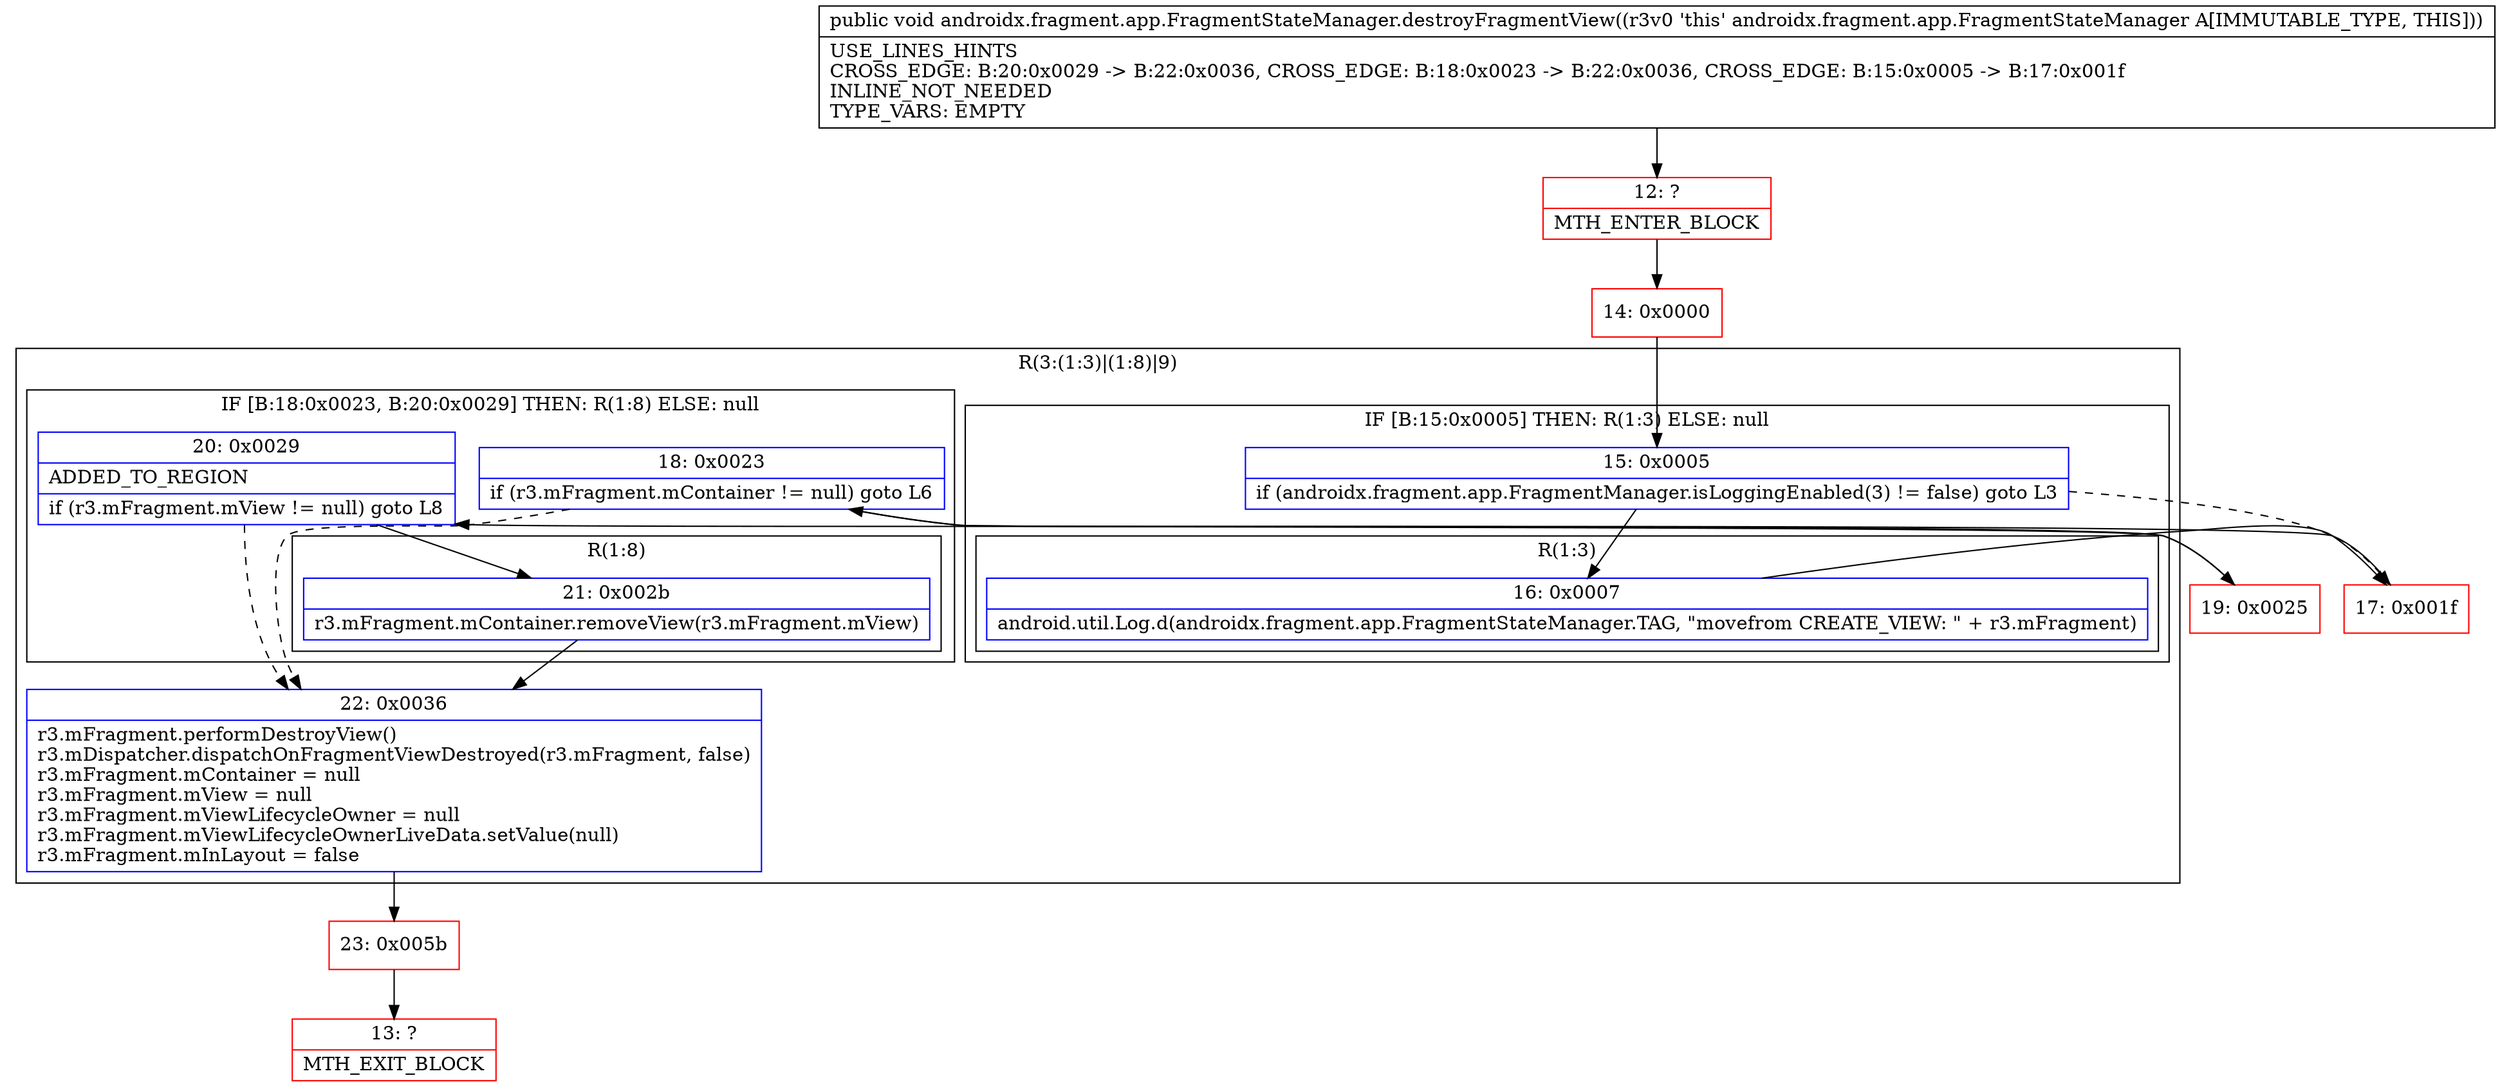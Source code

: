 digraph "CFG forandroidx.fragment.app.FragmentStateManager.destroyFragmentView()V" {
subgraph cluster_Region_1711455447 {
label = "R(3:(1:3)|(1:8)|9)";
node [shape=record,color=blue];
subgraph cluster_IfRegion_287926777 {
label = "IF [B:15:0x0005] THEN: R(1:3) ELSE: null";
node [shape=record,color=blue];
Node_15 [shape=record,label="{15\:\ 0x0005|if (androidx.fragment.app.FragmentManager.isLoggingEnabled(3) != false) goto L3\l}"];
subgraph cluster_Region_2119400826 {
label = "R(1:3)";
node [shape=record,color=blue];
Node_16 [shape=record,label="{16\:\ 0x0007|android.util.Log.d(androidx.fragment.app.FragmentStateManager.TAG, \"movefrom CREATE_VIEW: \" + r3.mFragment)\l}"];
}
}
subgraph cluster_IfRegion_2128862654 {
label = "IF [B:18:0x0023, B:20:0x0029] THEN: R(1:8) ELSE: null";
node [shape=record,color=blue];
Node_18 [shape=record,label="{18\:\ 0x0023|if (r3.mFragment.mContainer != null) goto L6\l}"];
Node_20 [shape=record,label="{20\:\ 0x0029|ADDED_TO_REGION\l|if (r3.mFragment.mView != null) goto L8\l}"];
subgraph cluster_Region_234103473 {
label = "R(1:8)";
node [shape=record,color=blue];
Node_21 [shape=record,label="{21\:\ 0x002b|r3.mFragment.mContainer.removeView(r3.mFragment.mView)\l}"];
}
}
Node_22 [shape=record,label="{22\:\ 0x0036|r3.mFragment.performDestroyView()\lr3.mDispatcher.dispatchOnFragmentViewDestroyed(r3.mFragment, false)\lr3.mFragment.mContainer = null\lr3.mFragment.mView = null\lr3.mFragment.mViewLifecycleOwner = null\lr3.mFragment.mViewLifecycleOwnerLiveData.setValue(null)\lr3.mFragment.mInLayout = false\l}"];
}
Node_12 [shape=record,color=red,label="{12\:\ ?|MTH_ENTER_BLOCK\l}"];
Node_14 [shape=record,color=red,label="{14\:\ 0x0000}"];
Node_17 [shape=record,color=red,label="{17\:\ 0x001f}"];
Node_19 [shape=record,color=red,label="{19\:\ 0x0025}"];
Node_23 [shape=record,color=red,label="{23\:\ 0x005b}"];
Node_13 [shape=record,color=red,label="{13\:\ ?|MTH_EXIT_BLOCK\l}"];
MethodNode[shape=record,label="{public void androidx.fragment.app.FragmentStateManager.destroyFragmentView((r3v0 'this' androidx.fragment.app.FragmentStateManager A[IMMUTABLE_TYPE, THIS]))  | USE_LINES_HINTS\lCROSS_EDGE: B:20:0x0029 \-\> B:22:0x0036, CROSS_EDGE: B:18:0x0023 \-\> B:22:0x0036, CROSS_EDGE: B:15:0x0005 \-\> B:17:0x001f\lINLINE_NOT_NEEDED\lTYPE_VARS: EMPTY\l}"];
MethodNode -> Node_12;Node_15 -> Node_16;
Node_15 -> Node_17[style=dashed];
Node_16 -> Node_17;
Node_18 -> Node_19;
Node_18 -> Node_22[style=dashed];
Node_20 -> Node_21;
Node_20 -> Node_22[style=dashed];
Node_21 -> Node_22;
Node_22 -> Node_23;
Node_12 -> Node_14;
Node_14 -> Node_15;
Node_17 -> Node_18;
Node_19 -> Node_20;
Node_23 -> Node_13;
}

